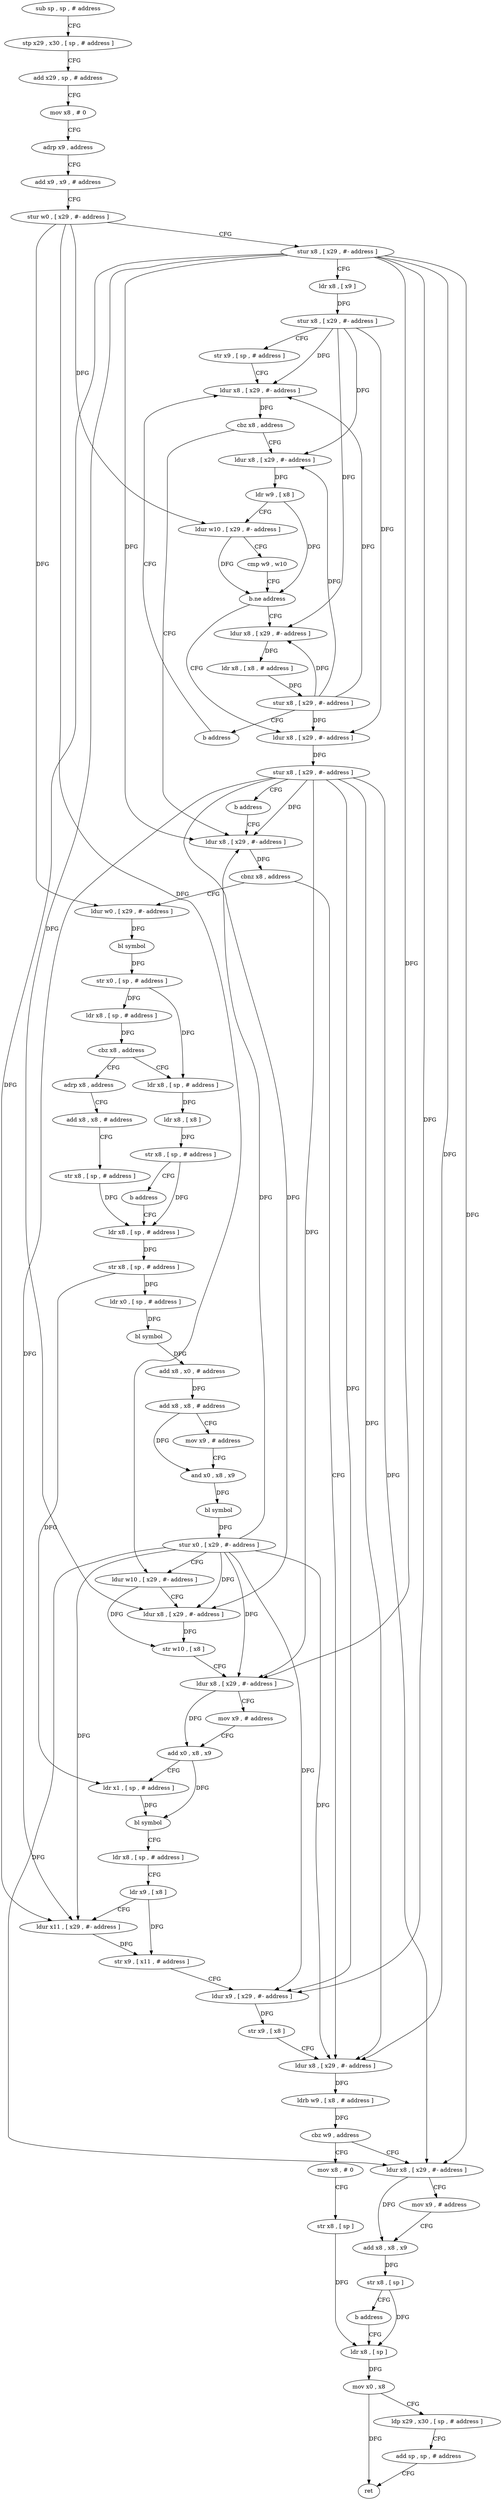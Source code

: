 digraph "func" {
"4285300" [label = "sub sp , sp , # address" ]
"4285304" [label = "stp x29 , x30 , [ sp , # address ]" ]
"4285308" [label = "add x29 , sp , # address" ]
"4285312" [label = "mov x8 , # 0" ]
"4285316" [label = "adrp x9 , address" ]
"4285320" [label = "add x9 , x9 , # address" ]
"4285324" [label = "stur w0 , [ x29 , #- address ]" ]
"4285328" [label = "stur x8 , [ x29 , #- address ]" ]
"4285332" [label = "ldr x8 , [ x9 ]" ]
"4285336" [label = "stur x8 , [ x29 , #- address ]" ]
"4285340" [label = "str x9 , [ sp , # address ]" ]
"4285344" [label = "ldur x8 , [ x29 , #- address ]" ]
"4285400" [label = "ldur x8 , [ x29 , #- address ]" ]
"4285404" [label = "cbnz x8 , address" ]
"4285552" [label = "ldur x8 , [ x29 , #- address ]" ]
"4285408" [label = "ldur w0 , [ x29 , #- address ]" ]
"4285352" [label = "ldur x8 , [ x29 , #- address ]" ]
"4285356" [label = "ldr w9 , [ x8 ]" ]
"4285360" [label = "ldur w10 , [ x29 , #- address ]" ]
"4285364" [label = "cmp w9 , w10" ]
"4285368" [label = "b.ne address" ]
"4285384" [label = "ldur x8 , [ x29 , #- address ]" ]
"4285372" [label = "ldur x8 , [ x29 , #- address ]" ]
"4285556" [label = "ldrb w9 , [ x8 , # address ]" ]
"4285560" [label = "cbz w9 , address" ]
"4285584" [label = "mov x8 , # 0" ]
"4285564" [label = "ldur x8 , [ x29 , #- address ]" ]
"4285412" [label = "bl symbol" ]
"4285416" [label = "str x0 , [ sp , # address ]" ]
"4285420" [label = "ldr x8 , [ sp , # address ]" ]
"4285424" [label = "cbz x8 , address" ]
"4285444" [label = "adrp x8 , address" ]
"4285428" [label = "ldr x8 , [ sp , # address ]" ]
"4285388" [label = "ldr x8 , [ x8 , # address ]" ]
"4285392" [label = "stur x8 , [ x29 , #- address ]" ]
"4285396" [label = "b address" ]
"4285376" [label = "stur x8 , [ x29 , #- address ]" ]
"4285380" [label = "b address" ]
"4285588" [label = "str x8 , [ sp ]" ]
"4285592" [label = "ldr x8 , [ sp ]" ]
"4285568" [label = "mov x9 , # address" ]
"4285572" [label = "add x8 , x8 , x9" ]
"4285576" [label = "str x8 , [ sp ]" ]
"4285580" [label = "b address" ]
"4285448" [label = "add x8 , x8 , # address" ]
"4285452" [label = "str x8 , [ sp , # address ]" ]
"4285456" [label = "ldr x8 , [ sp , # address ]" ]
"4285432" [label = "ldr x8 , [ x8 ]" ]
"4285436" [label = "str x8 , [ sp , # address ]" ]
"4285440" [label = "b address" ]
"4285348" [label = "cbz x8 , address" ]
"4285596" [label = "mov x0 , x8" ]
"4285600" [label = "ldp x29 , x30 , [ sp , # address ]" ]
"4285604" [label = "add sp , sp , # address" ]
"4285608" [label = "ret" ]
"4285460" [label = "str x8 , [ sp , # address ]" ]
"4285464" [label = "ldr x0 , [ sp , # address ]" ]
"4285468" [label = "bl symbol" ]
"4285472" [label = "add x8 , x0 , # address" ]
"4285476" [label = "add x8 , x8 , # address" ]
"4285480" [label = "mov x9 , # address" ]
"4285484" [label = "and x0 , x8 , x9" ]
"4285488" [label = "bl symbol" ]
"4285492" [label = "stur x0 , [ x29 , #- address ]" ]
"4285496" [label = "ldur w10 , [ x29 , #- address ]" ]
"4285500" [label = "ldur x8 , [ x29 , #- address ]" ]
"4285504" [label = "str w10 , [ x8 ]" ]
"4285508" [label = "ldur x8 , [ x29 , #- address ]" ]
"4285512" [label = "mov x9 , # address" ]
"4285516" [label = "add x0 , x8 , x9" ]
"4285520" [label = "ldr x1 , [ sp , # address ]" ]
"4285524" [label = "bl symbol" ]
"4285528" [label = "ldr x8 , [ sp , # address ]" ]
"4285532" [label = "ldr x9 , [ x8 ]" ]
"4285536" [label = "ldur x11 , [ x29 , #- address ]" ]
"4285540" [label = "str x9 , [ x11 , # address ]" ]
"4285544" [label = "ldur x9 , [ x29 , #- address ]" ]
"4285548" [label = "str x9 , [ x8 ]" ]
"4285300" -> "4285304" [ label = "CFG" ]
"4285304" -> "4285308" [ label = "CFG" ]
"4285308" -> "4285312" [ label = "CFG" ]
"4285312" -> "4285316" [ label = "CFG" ]
"4285316" -> "4285320" [ label = "CFG" ]
"4285320" -> "4285324" [ label = "CFG" ]
"4285324" -> "4285328" [ label = "CFG" ]
"4285324" -> "4285360" [ label = "DFG" ]
"4285324" -> "4285408" [ label = "DFG" ]
"4285324" -> "4285496" [ label = "DFG" ]
"4285328" -> "4285332" [ label = "CFG" ]
"4285328" -> "4285400" [ label = "DFG" ]
"4285328" -> "4285552" [ label = "DFG" ]
"4285328" -> "4285564" [ label = "DFG" ]
"4285328" -> "4285500" [ label = "DFG" ]
"4285328" -> "4285508" [ label = "DFG" ]
"4285328" -> "4285536" [ label = "DFG" ]
"4285328" -> "4285544" [ label = "DFG" ]
"4285332" -> "4285336" [ label = "DFG" ]
"4285336" -> "4285340" [ label = "CFG" ]
"4285336" -> "4285344" [ label = "DFG" ]
"4285336" -> "4285352" [ label = "DFG" ]
"4285336" -> "4285384" [ label = "DFG" ]
"4285336" -> "4285372" [ label = "DFG" ]
"4285340" -> "4285344" [ label = "CFG" ]
"4285344" -> "4285348" [ label = "DFG" ]
"4285400" -> "4285404" [ label = "DFG" ]
"4285404" -> "4285552" [ label = "CFG" ]
"4285404" -> "4285408" [ label = "CFG" ]
"4285552" -> "4285556" [ label = "DFG" ]
"4285408" -> "4285412" [ label = "DFG" ]
"4285352" -> "4285356" [ label = "DFG" ]
"4285356" -> "4285360" [ label = "CFG" ]
"4285356" -> "4285368" [ label = "DFG" ]
"4285360" -> "4285364" [ label = "CFG" ]
"4285360" -> "4285368" [ label = "DFG" ]
"4285364" -> "4285368" [ label = "CFG" ]
"4285368" -> "4285384" [ label = "CFG" ]
"4285368" -> "4285372" [ label = "CFG" ]
"4285384" -> "4285388" [ label = "DFG" ]
"4285372" -> "4285376" [ label = "DFG" ]
"4285556" -> "4285560" [ label = "DFG" ]
"4285560" -> "4285584" [ label = "CFG" ]
"4285560" -> "4285564" [ label = "CFG" ]
"4285584" -> "4285588" [ label = "CFG" ]
"4285564" -> "4285568" [ label = "CFG" ]
"4285564" -> "4285572" [ label = "DFG" ]
"4285412" -> "4285416" [ label = "DFG" ]
"4285416" -> "4285420" [ label = "DFG" ]
"4285416" -> "4285428" [ label = "DFG" ]
"4285420" -> "4285424" [ label = "DFG" ]
"4285424" -> "4285444" [ label = "CFG" ]
"4285424" -> "4285428" [ label = "CFG" ]
"4285444" -> "4285448" [ label = "CFG" ]
"4285428" -> "4285432" [ label = "DFG" ]
"4285388" -> "4285392" [ label = "DFG" ]
"4285392" -> "4285396" [ label = "CFG" ]
"4285392" -> "4285344" [ label = "DFG" ]
"4285392" -> "4285352" [ label = "DFG" ]
"4285392" -> "4285384" [ label = "DFG" ]
"4285392" -> "4285372" [ label = "DFG" ]
"4285396" -> "4285344" [ label = "CFG" ]
"4285376" -> "4285380" [ label = "CFG" ]
"4285376" -> "4285400" [ label = "DFG" ]
"4285376" -> "4285552" [ label = "DFG" ]
"4285376" -> "4285564" [ label = "DFG" ]
"4285376" -> "4285500" [ label = "DFG" ]
"4285376" -> "4285508" [ label = "DFG" ]
"4285376" -> "4285536" [ label = "DFG" ]
"4285376" -> "4285544" [ label = "DFG" ]
"4285380" -> "4285400" [ label = "CFG" ]
"4285588" -> "4285592" [ label = "DFG" ]
"4285592" -> "4285596" [ label = "DFG" ]
"4285568" -> "4285572" [ label = "CFG" ]
"4285572" -> "4285576" [ label = "DFG" ]
"4285576" -> "4285580" [ label = "CFG" ]
"4285576" -> "4285592" [ label = "DFG" ]
"4285580" -> "4285592" [ label = "CFG" ]
"4285448" -> "4285452" [ label = "CFG" ]
"4285452" -> "4285456" [ label = "DFG" ]
"4285456" -> "4285460" [ label = "DFG" ]
"4285432" -> "4285436" [ label = "DFG" ]
"4285436" -> "4285440" [ label = "CFG" ]
"4285436" -> "4285456" [ label = "DFG" ]
"4285440" -> "4285456" [ label = "CFG" ]
"4285348" -> "4285400" [ label = "CFG" ]
"4285348" -> "4285352" [ label = "CFG" ]
"4285596" -> "4285600" [ label = "CFG" ]
"4285596" -> "4285608" [ label = "DFG" ]
"4285600" -> "4285604" [ label = "CFG" ]
"4285604" -> "4285608" [ label = "CFG" ]
"4285460" -> "4285464" [ label = "DFG" ]
"4285460" -> "4285520" [ label = "DFG" ]
"4285464" -> "4285468" [ label = "DFG" ]
"4285468" -> "4285472" [ label = "DFG" ]
"4285472" -> "4285476" [ label = "DFG" ]
"4285476" -> "4285480" [ label = "CFG" ]
"4285476" -> "4285484" [ label = "DFG" ]
"4285480" -> "4285484" [ label = "CFG" ]
"4285484" -> "4285488" [ label = "DFG" ]
"4285488" -> "4285492" [ label = "DFG" ]
"4285492" -> "4285496" [ label = "CFG" ]
"4285492" -> "4285400" [ label = "DFG" ]
"4285492" -> "4285552" [ label = "DFG" ]
"4285492" -> "4285564" [ label = "DFG" ]
"4285492" -> "4285500" [ label = "DFG" ]
"4285492" -> "4285508" [ label = "DFG" ]
"4285492" -> "4285536" [ label = "DFG" ]
"4285492" -> "4285544" [ label = "DFG" ]
"4285496" -> "4285500" [ label = "CFG" ]
"4285496" -> "4285504" [ label = "DFG" ]
"4285500" -> "4285504" [ label = "DFG" ]
"4285504" -> "4285508" [ label = "CFG" ]
"4285508" -> "4285512" [ label = "CFG" ]
"4285508" -> "4285516" [ label = "DFG" ]
"4285512" -> "4285516" [ label = "CFG" ]
"4285516" -> "4285520" [ label = "CFG" ]
"4285516" -> "4285524" [ label = "DFG" ]
"4285520" -> "4285524" [ label = "DFG" ]
"4285524" -> "4285528" [ label = "CFG" ]
"4285528" -> "4285532" [ label = "CFG" ]
"4285532" -> "4285536" [ label = "CFG" ]
"4285532" -> "4285540" [ label = "DFG" ]
"4285536" -> "4285540" [ label = "DFG" ]
"4285540" -> "4285544" [ label = "CFG" ]
"4285544" -> "4285548" [ label = "DFG" ]
"4285548" -> "4285552" [ label = "CFG" ]
}
